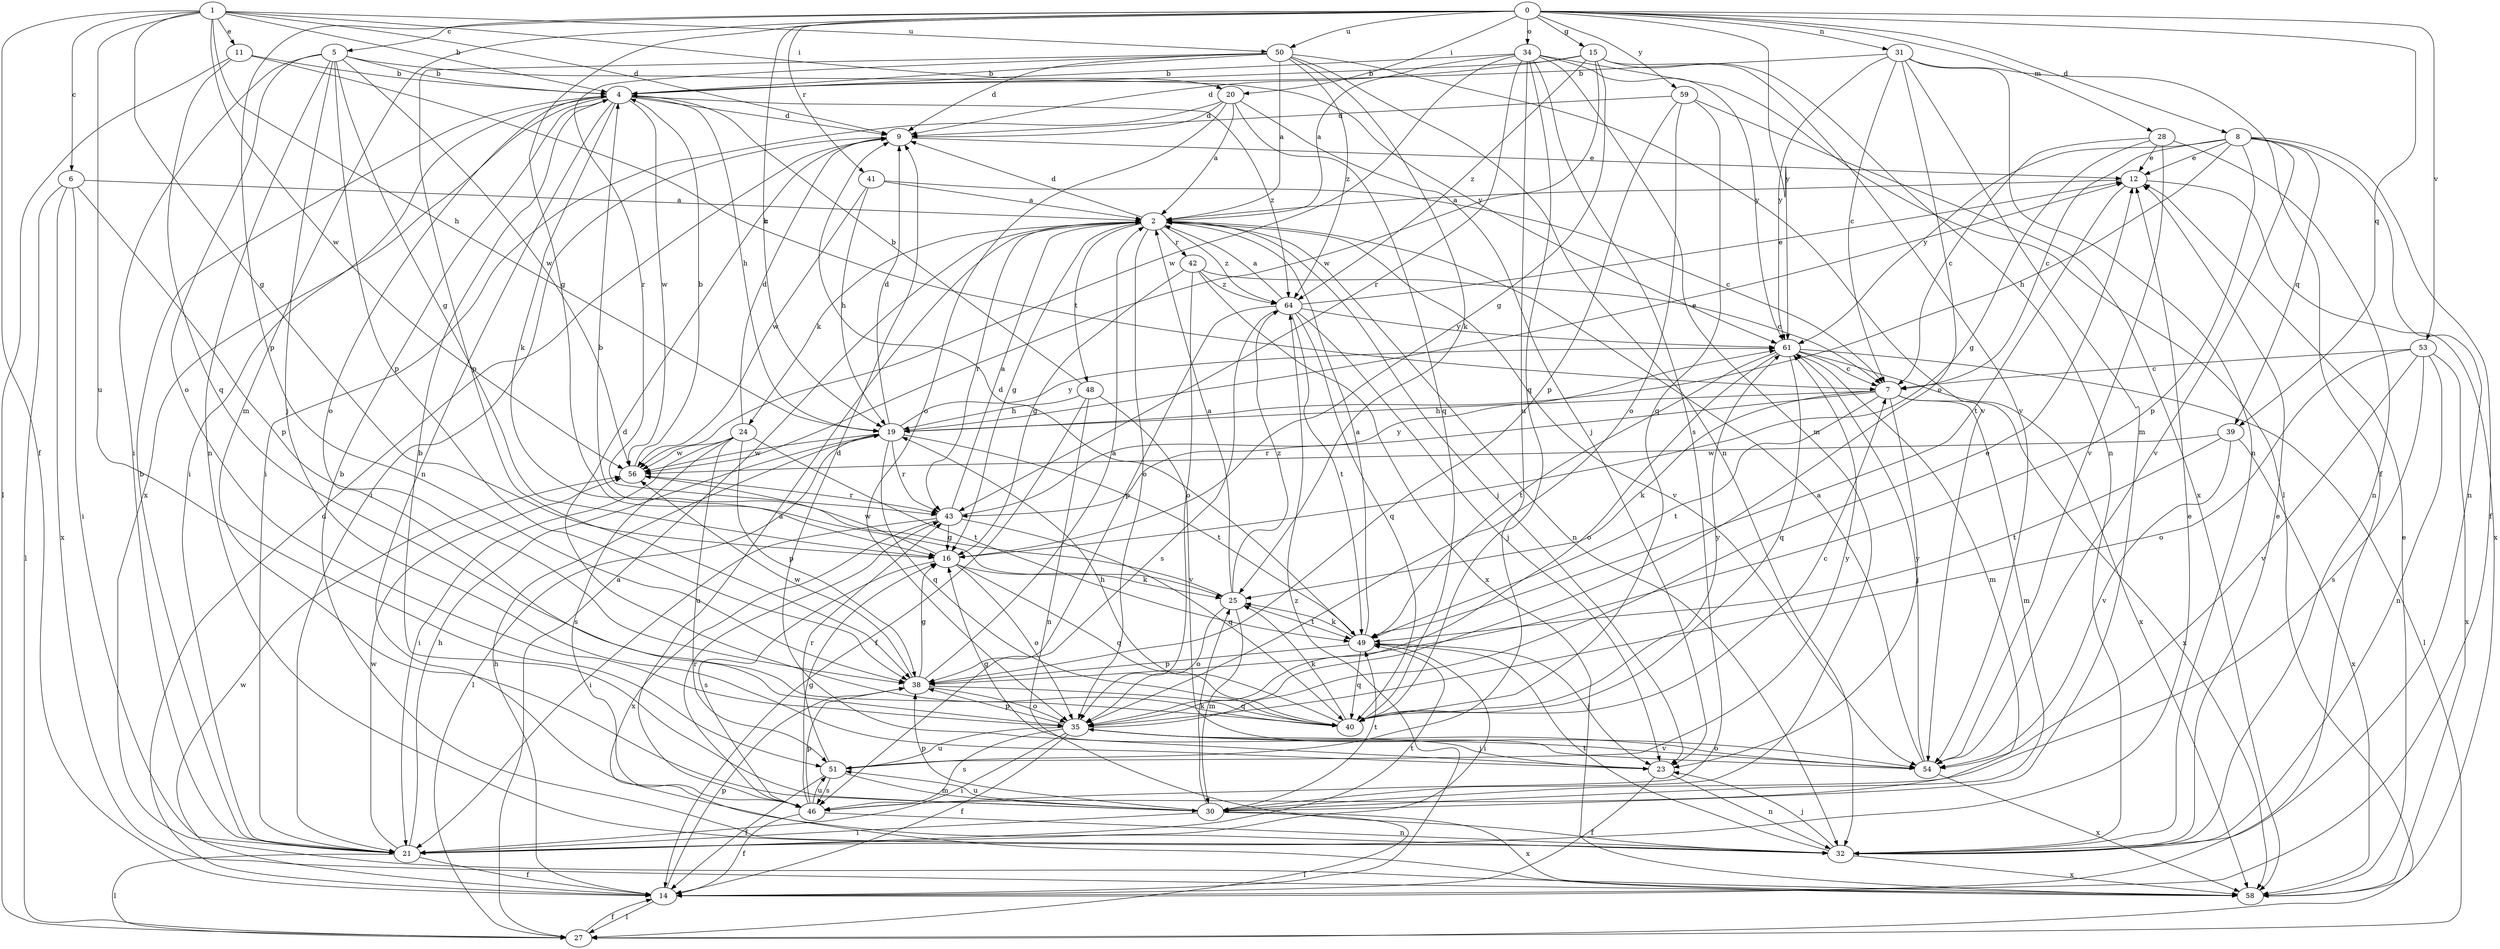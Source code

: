 strict digraph  {
0;
1;
2;
4;
5;
6;
7;
8;
9;
11;
12;
14;
15;
16;
19;
20;
21;
23;
24;
25;
27;
28;
30;
31;
32;
34;
35;
38;
39;
40;
41;
42;
43;
46;
48;
49;
50;
51;
53;
54;
56;
58;
59;
61;
64;
0 -> 5  [label=c];
0 -> 8  [label=d];
0 -> 15  [label=g];
0 -> 16  [label=g];
0 -> 19  [label=h];
0 -> 20  [label=i];
0 -> 28  [label=m];
0 -> 30  [label=m];
0 -> 31  [label=n];
0 -> 34  [label=o];
0 -> 38  [label=p];
0 -> 39  [label=q];
0 -> 41  [label=r];
0 -> 50  [label=u];
0 -> 53  [label=v];
0 -> 59  [label=y];
0 -> 61  [label=y];
1 -> 4  [label=b];
1 -> 6  [label=c];
1 -> 9  [label=d];
1 -> 11  [label=e];
1 -> 14  [label=f];
1 -> 16  [label=g];
1 -> 19  [label=h];
1 -> 20  [label=i];
1 -> 50  [label=u];
1 -> 51  [label=u];
1 -> 56  [label=w];
2 -> 9  [label=d];
2 -> 16  [label=g];
2 -> 23  [label=j];
2 -> 24  [label=k];
2 -> 32  [label=n];
2 -> 35  [label=o];
2 -> 42  [label=r];
2 -> 43  [label=r];
2 -> 48  [label=t];
2 -> 54  [label=v];
2 -> 64  [label=z];
4 -> 9  [label=d];
4 -> 19  [label=h];
4 -> 21  [label=i];
4 -> 25  [label=k];
4 -> 32  [label=n];
4 -> 35  [label=o];
4 -> 56  [label=w];
4 -> 58  [label=x];
4 -> 64  [label=z];
5 -> 4  [label=b];
5 -> 16  [label=g];
5 -> 21  [label=i];
5 -> 23  [label=j];
5 -> 32  [label=n];
5 -> 35  [label=o];
5 -> 38  [label=p];
5 -> 56  [label=w];
5 -> 61  [label=y];
6 -> 2  [label=a];
6 -> 21  [label=i];
6 -> 27  [label=l];
6 -> 38  [label=p];
6 -> 58  [label=x];
7 -> 19  [label=h];
7 -> 23  [label=j];
7 -> 25  [label=k];
7 -> 30  [label=m];
7 -> 43  [label=r];
7 -> 49  [label=t];
7 -> 58  [label=x];
8 -> 7  [label=c];
8 -> 12  [label=e];
8 -> 14  [label=f];
8 -> 19  [label=h];
8 -> 32  [label=n];
8 -> 38  [label=p];
8 -> 39  [label=q];
8 -> 54  [label=v];
8 -> 61  [label=y];
9 -> 12  [label=e];
9 -> 21  [label=i];
11 -> 4  [label=b];
11 -> 7  [label=c];
11 -> 27  [label=l];
11 -> 40  [label=q];
12 -> 2  [label=a];
12 -> 49  [label=t];
12 -> 58  [label=x];
14 -> 9  [label=d];
14 -> 19  [label=h];
14 -> 27  [label=l];
14 -> 38  [label=p];
14 -> 56  [label=w];
14 -> 64  [label=z];
15 -> 4  [label=b];
15 -> 9  [label=d];
15 -> 16  [label=g];
15 -> 32  [label=n];
15 -> 54  [label=v];
15 -> 56  [label=w];
15 -> 64  [label=z];
16 -> 25  [label=k];
16 -> 35  [label=o];
16 -> 40  [label=q];
16 -> 46  [label=s];
16 -> 56  [label=w];
19 -> 9  [label=d];
19 -> 12  [label=e];
19 -> 27  [label=l];
19 -> 40  [label=q];
19 -> 43  [label=r];
19 -> 49  [label=t];
19 -> 56  [label=w];
19 -> 61  [label=y];
20 -> 2  [label=a];
20 -> 9  [label=d];
20 -> 21  [label=i];
20 -> 23  [label=j];
20 -> 35  [label=o];
20 -> 40  [label=q];
21 -> 4  [label=b];
21 -> 12  [label=e];
21 -> 14  [label=f];
21 -> 19  [label=h];
21 -> 27  [label=l];
21 -> 49  [label=t];
21 -> 56  [label=w];
23 -> 9  [label=d];
23 -> 14  [label=f];
23 -> 32  [label=n];
24 -> 9  [label=d];
24 -> 21  [label=i];
24 -> 38  [label=p];
24 -> 46  [label=s];
24 -> 49  [label=t];
24 -> 51  [label=u];
24 -> 56  [label=w];
25 -> 2  [label=a];
25 -> 4  [label=b];
25 -> 30  [label=m];
25 -> 35  [label=o];
25 -> 49  [label=t];
25 -> 64  [label=z];
27 -> 2  [label=a];
27 -> 14  [label=f];
28 -> 7  [label=c];
28 -> 12  [label=e];
28 -> 16  [label=g];
28 -> 32  [label=n];
28 -> 54  [label=v];
30 -> 4  [label=b];
30 -> 21  [label=i];
30 -> 25  [label=k];
30 -> 27  [label=l];
30 -> 38  [label=p];
30 -> 49  [label=t];
30 -> 51  [label=u];
30 -> 58  [label=x];
31 -> 4  [label=b];
31 -> 7  [label=c];
31 -> 14  [label=f];
31 -> 30  [label=m];
31 -> 32  [label=n];
31 -> 35  [label=o];
31 -> 61  [label=y];
32 -> 4  [label=b];
32 -> 12  [label=e];
32 -> 23  [label=j];
32 -> 49  [label=t];
32 -> 58  [label=x];
34 -> 2  [label=a];
34 -> 4  [label=b];
34 -> 27  [label=l];
34 -> 30  [label=m];
34 -> 40  [label=q];
34 -> 43  [label=r];
34 -> 46  [label=s];
34 -> 51  [label=u];
34 -> 56  [label=w];
34 -> 61  [label=y];
35 -> 12  [label=e];
35 -> 14  [label=f];
35 -> 21  [label=i];
35 -> 23  [label=j];
35 -> 38  [label=p];
35 -> 46  [label=s];
35 -> 51  [label=u];
35 -> 54  [label=v];
38 -> 2  [label=a];
38 -> 16  [label=g];
38 -> 35  [label=o];
38 -> 40  [label=q];
38 -> 56  [label=w];
39 -> 49  [label=t];
39 -> 54  [label=v];
39 -> 56  [label=w];
39 -> 58  [label=x];
40 -> 7  [label=c];
40 -> 9  [label=d];
40 -> 19  [label=h];
40 -> 25  [label=k];
40 -> 61  [label=y];
41 -> 2  [label=a];
41 -> 7  [label=c];
41 -> 19  [label=h];
41 -> 56  [label=w];
42 -> 7  [label=c];
42 -> 16  [label=g];
42 -> 35  [label=o];
42 -> 58  [label=x];
42 -> 64  [label=z];
43 -> 2  [label=a];
43 -> 16  [label=g];
43 -> 21  [label=i];
43 -> 40  [label=q];
43 -> 58  [label=x];
43 -> 61  [label=y];
46 -> 2  [label=a];
46 -> 14  [label=f];
46 -> 16  [label=g];
46 -> 32  [label=n];
46 -> 38  [label=p];
46 -> 43  [label=r];
46 -> 51  [label=u];
48 -> 4  [label=b];
48 -> 14  [label=f];
48 -> 19  [label=h];
48 -> 32  [label=n];
48 -> 54  [label=v];
49 -> 2  [label=a];
49 -> 9  [label=d];
49 -> 21  [label=i];
49 -> 23  [label=j];
49 -> 25  [label=k];
49 -> 38  [label=p];
49 -> 40  [label=q];
50 -> 2  [label=a];
50 -> 4  [label=b];
50 -> 9  [label=d];
50 -> 25  [label=k];
50 -> 32  [label=n];
50 -> 38  [label=p];
50 -> 43  [label=r];
50 -> 54  [label=v];
50 -> 64  [label=z];
51 -> 14  [label=f];
51 -> 30  [label=m];
51 -> 43  [label=r];
51 -> 46  [label=s];
51 -> 61  [label=y];
53 -> 7  [label=c];
53 -> 32  [label=n];
53 -> 35  [label=o];
53 -> 46  [label=s];
53 -> 54  [label=v];
53 -> 58  [label=x];
54 -> 2  [label=a];
54 -> 16  [label=g];
54 -> 35  [label=o];
54 -> 58  [label=x];
54 -> 61  [label=y];
56 -> 4  [label=b];
56 -> 43  [label=r];
58 -> 12  [label=e];
59 -> 9  [label=d];
59 -> 35  [label=o];
59 -> 38  [label=p];
59 -> 40  [label=q];
59 -> 58  [label=x];
61 -> 7  [label=c];
61 -> 27  [label=l];
61 -> 30  [label=m];
61 -> 35  [label=o];
61 -> 40  [label=q];
61 -> 49  [label=t];
61 -> 58  [label=x];
64 -> 2  [label=a];
64 -> 12  [label=e];
64 -> 23  [label=j];
64 -> 38  [label=p];
64 -> 40  [label=q];
64 -> 46  [label=s];
64 -> 49  [label=t];
64 -> 61  [label=y];
}

